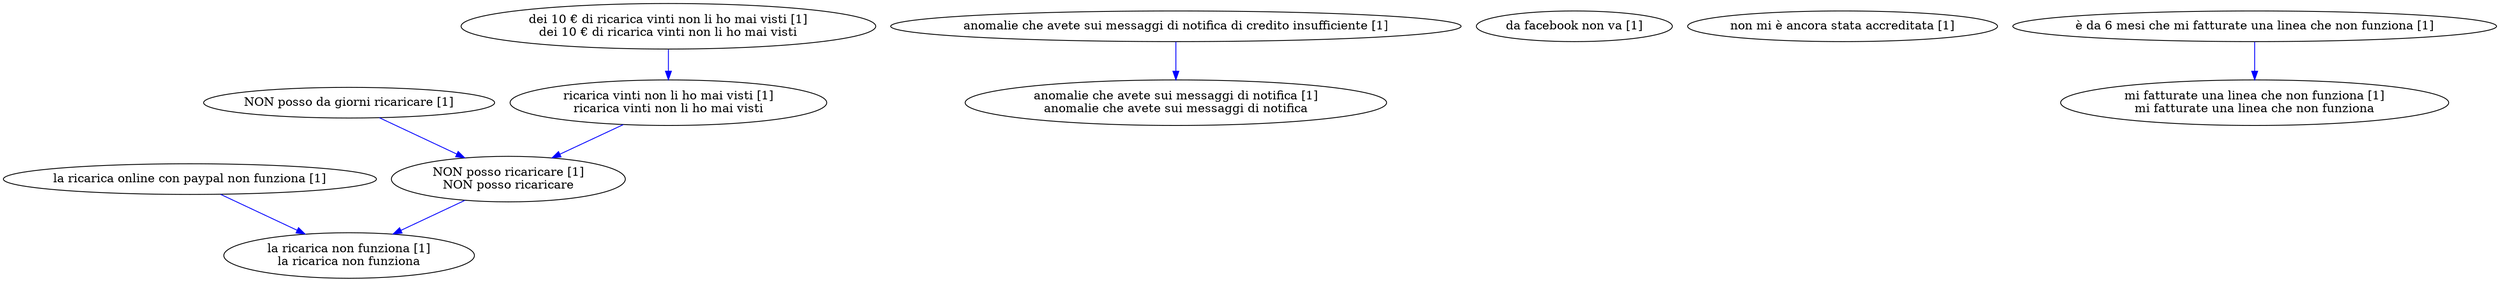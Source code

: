 digraph collapsedGraph {
"NON posso ricaricare [1]\nNON posso ricaricare""NON posso da giorni ricaricare [1]""anomalie che avete sui messaggi di notifica [1]\nanomalie che avete sui messaggi di notifica""anomalie che avete sui messaggi di notifica di credito insufficiente [1]""da facebook non va [1]""ricarica vinti non li ho mai visti [1]\nricarica vinti non li ho mai visti""dei 10 € di ricarica vinti non li ho mai visti [1]\ndei 10 € di ricarica vinti non li ho mai visti""la ricarica non funziona [1]\nla ricarica non funziona""la ricarica online con paypal non funziona [1]""non mi è ancora stata accreditata [1]""mi fatturate una linea che non funziona [1]\nmi fatturate una linea che non funziona""è da 6 mesi che mi fatturate una linea che non funziona [1]""NON posso da giorni ricaricare [1]" -> "NON posso ricaricare [1]\nNON posso ricaricare" [color=blue]
"anomalie che avete sui messaggi di notifica di credito insufficiente [1]" -> "anomalie che avete sui messaggi di notifica [1]\nanomalie che avete sui messaggi di notifica" [color=blue]
"dei 10 € di ricarica vinti non li ho mai visti [1]\ndei 10 € di ricarica vinti non li ho mai visti" -> "ricarica vinti non li ho mai visti [1]\nricarica vinti non li ho mai visti" [color=blue]
"ricarica vinti non li ho mai visti [1]\nricarica vinti non li ho mai visti" -> "NON posso ricaricare [1]\nNON posso ricaricare" [color=blue]
"la ricarica online con paypal non funziona [1]" -> "la ricarica non funziona [1]\nla ricarica non funziona" [color=blue]
"NON posso ricaricare [1]\nNON posso ricaricare" -> "la ricarica non funziona [1]\nla ricarica non funziona" [color=blue]
"è da 6 mesi che mi fatturate una linea che non funziona [1]" -> "mi fatturate una linea che non funziona [1]\nmi fatturate una linea che non funziona" [color=blue]
}